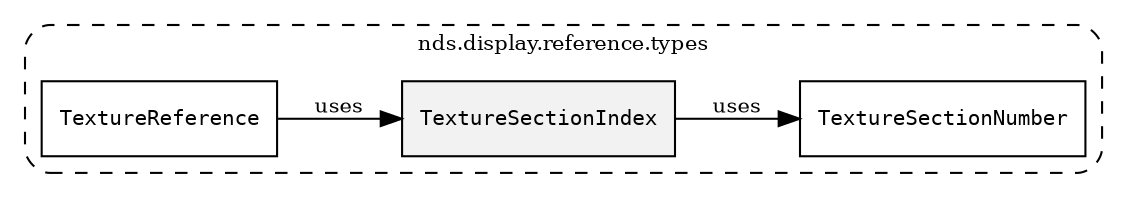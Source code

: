 /**
 * This dot file creates symbol collaboration diagram for TextureSectionIndex.
 */
digraph ZSERIO
{
    node [shape=box, fontsize=10];
    rankdir="LR";
    fontsize=10;
    tooltip="TextureSectionIndex collaboration diagram";

    subgraph "cluster_nds.display.reference.types"
    {
        style="dashed, rounded";
        label="nds.display.reference.types";
        tooltip="Package nds.display.reference.types";
        href="../../../content/packages/nds.display.reference.types.html#Package-nds-display-reference-types";
        target="_parent";

        "TextureSectionIndex" [style="filled", fillcolor="#0000000D", target="_parent", label=<<font face="monospace"><table align="center" border="0" cellspacing="0" cellpadding="0"><tr><td href="../../../content/packages/nds.display.reference.types.html#Subtype-TextureSectionIndex" title="Subtype defined in nds.display.reference.types">TextureSectionIndex</td></tr></table></font>>];
        "TextureSectionNumber" [target="_parent", label=<<font face="monospace"><table align="center" border="0" cellspacing="0" cellpadding="0"><tr><td href="../../../content/packages/nds.display.reference.types.html#Subtype-TextureSectionNumber" title="Subtype defined in nds.display.reference.types">TextureSectionNumber</td></tr></table></font>>];
        "TextureReference" [target="_parent", label=<<font face="monospace"><table align="center" border="0" cellspacing="0" cellpadding="0"><tr><td href="../../../content/packages/nds.display.reference.types.html#Structure-TextureReference" title="Structure defined in nds.display.reference.types">TextureReference</td></tr></table></font>>];
    }

    "TextureSectionIndex" -> "TextureSectionNumber" [label="uses", fontsize=10];
    "TextureReference" -> "TextureSectionIndex" [label="uses", fontsize=10];
}
